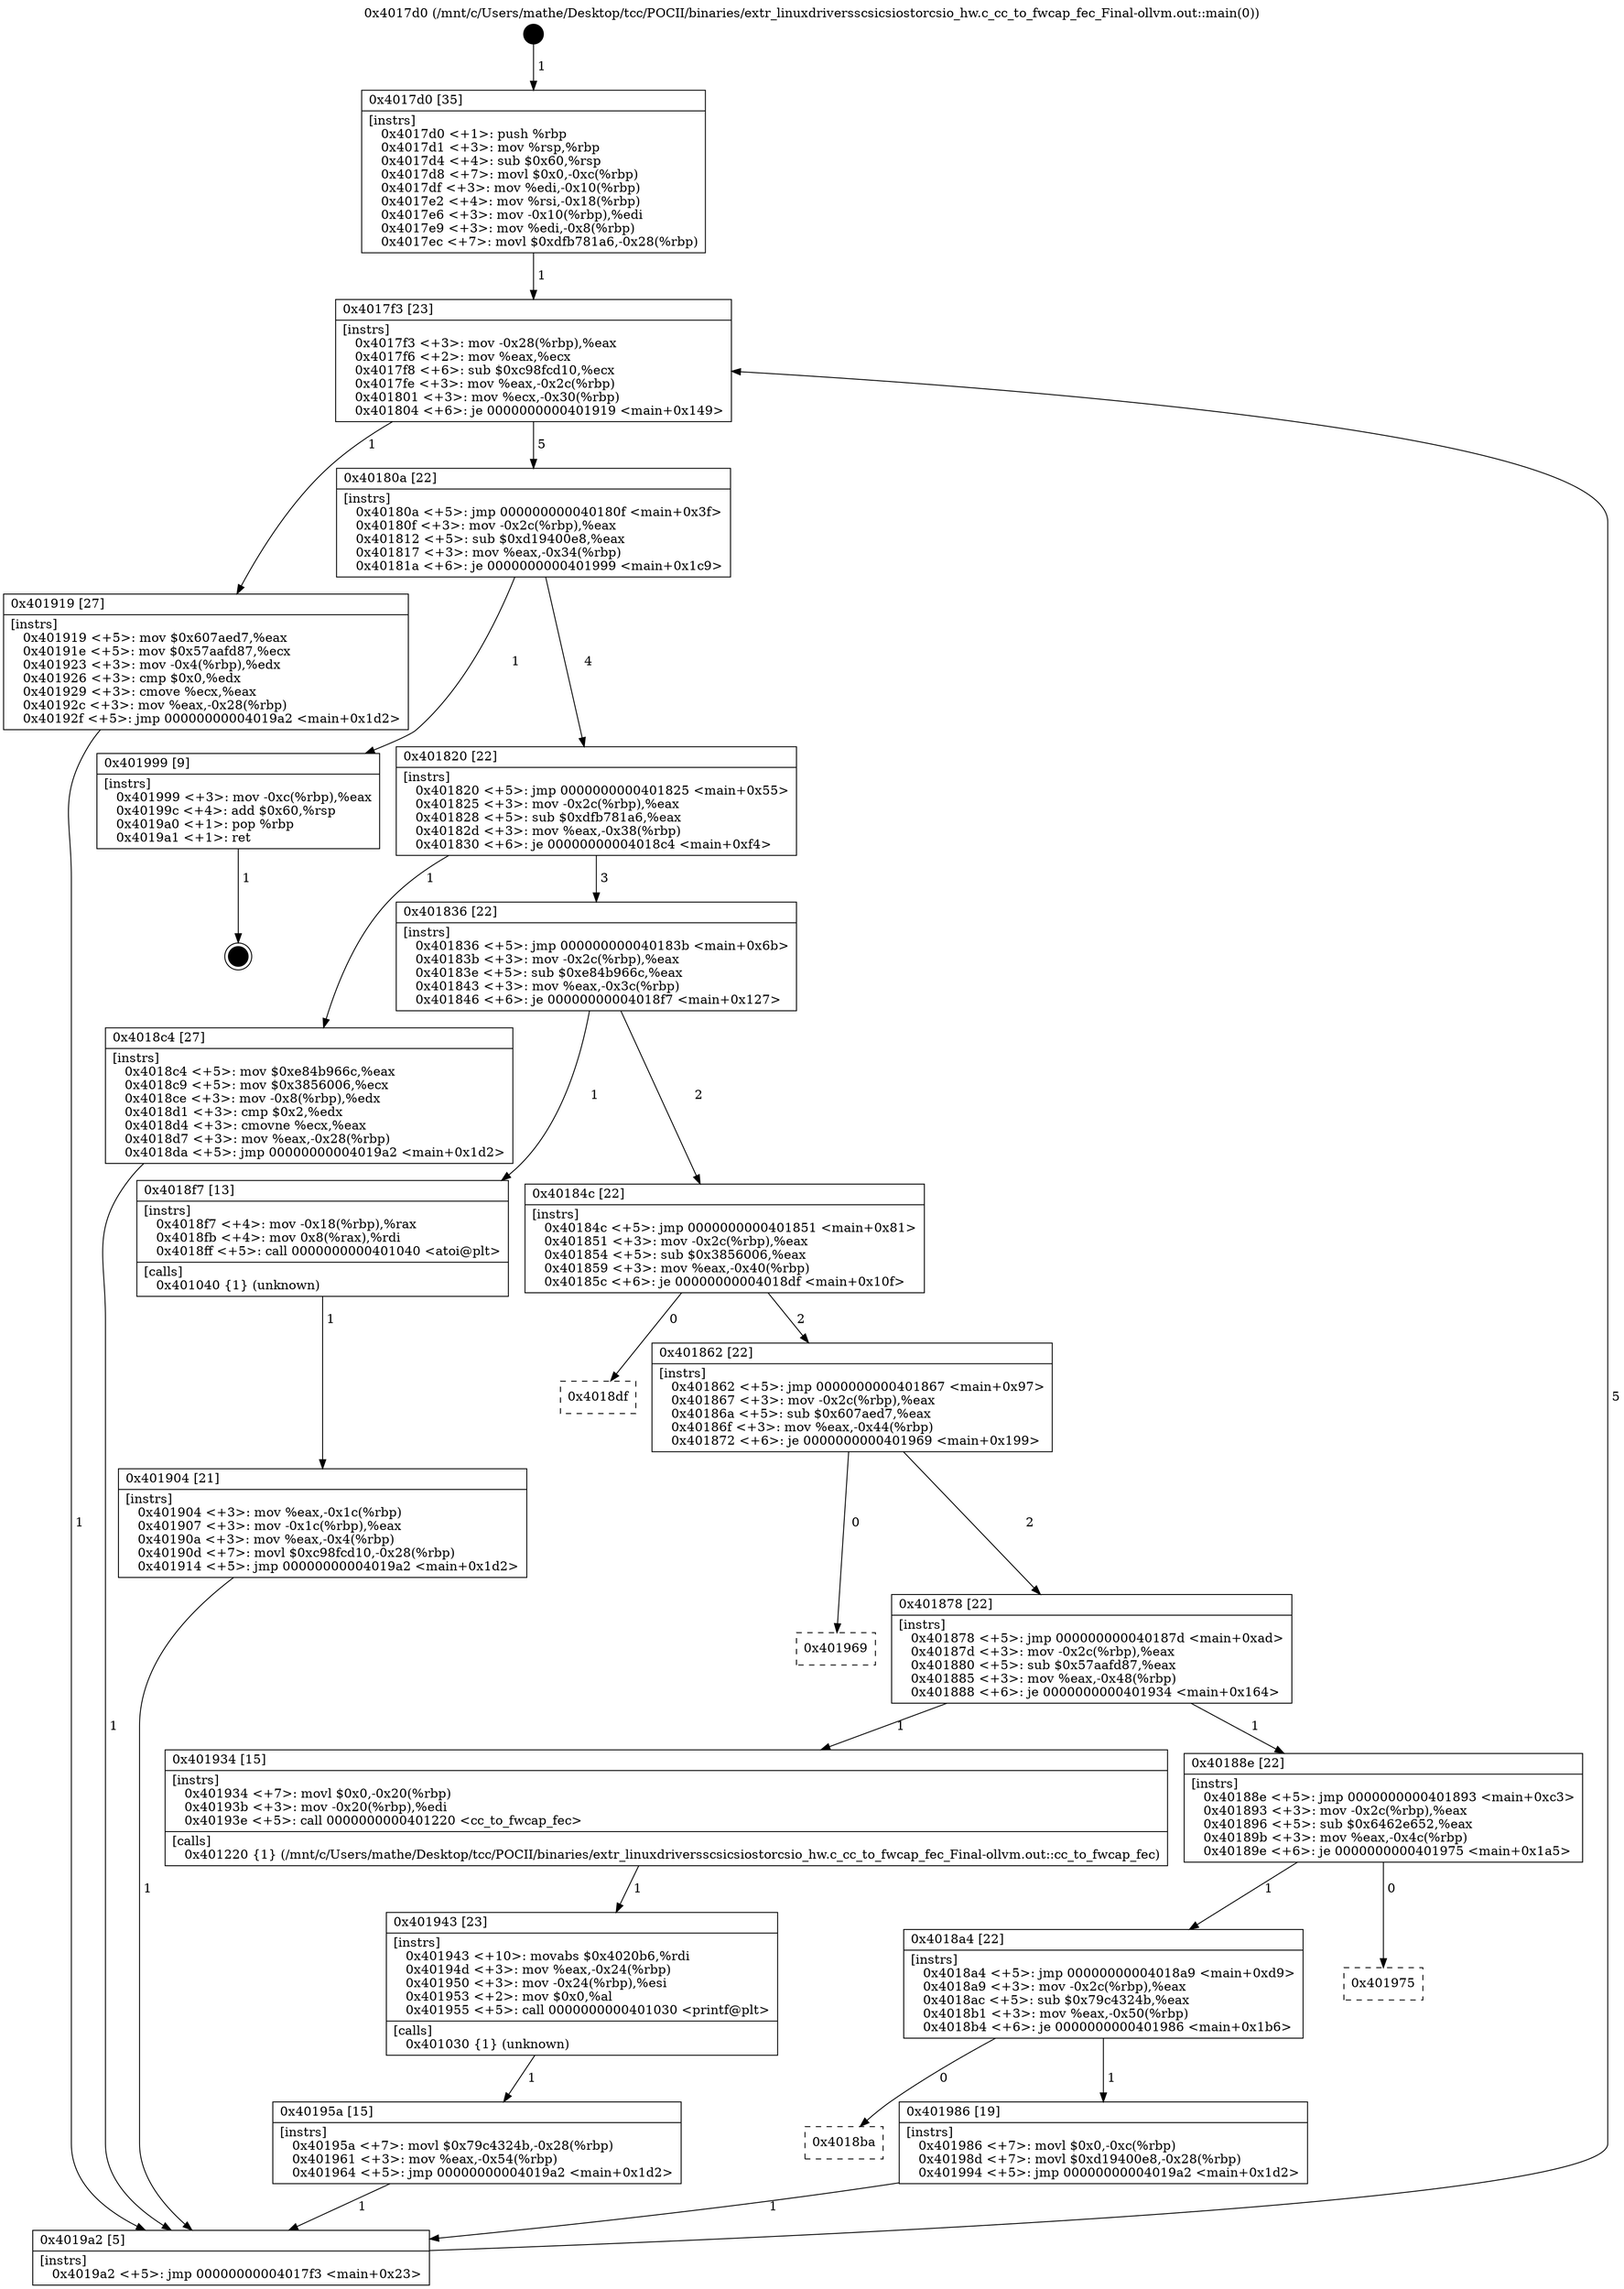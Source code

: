 digraph "0x4017d0" {
  label = "0x4017d0 (/mnt/c/Users/mathe/Desktop/tcc/POCII/binaries/extr_linuxdriversscsicsiostorcsio_hw.c_cc_to_fwcap_fec_Final-ollvm.out::main(0))"
  labelloc = "t"
  node[shape=record]

  Entry [label="",width=0.3,height=0.3,shape=circle,fillcolor=black,style=filled]
  "0x4017f3" [label="{
     0x4017f3 [23]\l
     | [instrs]\l
     &nbsp;&nbsp;0x4017f3 \<+3\>: mov -0x28(%rbp),%eax\l
     &nbsp;&nbsp;0x4017f6 \<+2\>: mov %eax,%ecx\l
     &nbsp;&nbsp;0x4017f8 \<+6\>: sub $0xc98fcd10,%ecx\l
     &nbsp;&nbsp;0x4017fe \<+3\>: mov %eax,-0x2c(%rbp)\l
     &nbsp;&nbsp;0x401801 \<+3\>: mov %ecx,-0x30(%rbp)\l
     &nbsp;&nbsp;0x401804 \<+6\>: je 0000000000401919 \<main+0x149\>\l
  }"]
  "0x401919" [label="{
     0x401919 [27]\l
     | [instrs]\l
     &nbsp;&nbsp;0x401919 \<+5\>: mov $0x607aed7,%eax\l
     &nbsp;&nbsp;0x40191e \<+5\>: mov $0x57aafd87,%ecx\l
     &nbsp;&nbsp;0x401923 \<+3\>: mov -0x4(%rbp),%edx\l
     &nbsp;&nbsp;0x401926 \<+3\>: cmp $0x0,%edx\l
     &nbsp;&nbsp;0x401929 \<+3\>: cmove %ecx,%eax\l
     &nbsp;&nbsp;0x40192c \<+3\>: mov %eax,-0x28(%rbp)\l
     &nbsp;&nbsp;0x40192f \<+5\>: jmp 00000000004019a2 \<main+0x1d2\>\l
  }"]
  "0x40180a" [label="{
     0x40180a [22]\l
     | [instrs]\l
     &nbsp;&nbsp;0x40180a \<+5\>: jmp 000000000040180f \<main+0x3f\>\l
     &nbsp;&nbsp;0x40180f \<+3\>: mov -0x2c(%rbp),%eax\l
     &nbsp;&nbsp;0x401812 \<+5\>: sub $0xd19400e8,%eax\l
     &nbsp;&nbsp;0x401817 \<+3\>: mov %eax,-0x34(%rbp)\l
     &nbsp;&nbsp;0x40181a \<+6\>: je 0000000000401999 \<main+0x1c9\>\l
  }"]
  Exit [label="",width=0.3,height=0.3,shape=circle,fillcolor=black,style=filled,peripheries=2]
  "0x401999" [label="{
     0x401999 [9]\l
     | [instrs]\l
     &nbsp;&nbsp;0x401999 \<+3\>: mov -0xc(%rbp),%eax\l
     &nbsp;&nbsp;0x40199c \<+4\>: add $0x60,%rsp\l
     &nbsp;&nbsp;0x4019a0 \<+1\>: pop %rbp\l
     &nbsp;&nbsp;0x4019a1 \<+1\>: ret\l
  }"]
  "0x401820" [label="{
     0x401820 [22]\l
     | [instrs]\l
     &nbsp;&nbsp;0x401820 \<+5\>: jmp 0000000000401825 \<main+0x55\>\l
     &nbsp;&nbsp;0x401825 \<+3\>: mov -0x2c(%rbp),%eax\l
     &nbsp;&nbsp;0x401828 \<+5\>: sub $0xdfb781a6,%eax\l
     &nbsp;&nbsp;0x40182d \<+3\>: mov %eax,-0x38(%rbp)\l
     &nbsp;&nbsp;0x401830 \<+6\>: je 00000000004018c4 \<main+0xf4\>\l
  }"]
  "0x4018ba" [label="{
     0x4018ba\l
  }", style=dashed]
  "0x4018c4" [label="{
     0x4018c4 [27]\l
     | [instrs]\l
     &nbsp;&nbsp;0x4018c4 \<+5\>: mov $0xe84b966c,%eax\l
     &nbsp;&nbsp;0x4018c9 \<+5\>: mov $0x3856006,%ecx\l
     &nbsp;&nbsp;0x4018ce \<+3\>: mov -0x8(%rbp),%edx\l
     &nbsp;&nbsp;0x4018d1 \<+3\>: cmp $0x2,%edx\l
     &nbsp;&nbsp;0x4018d4 \<+3\>: cmovne %ecx,%eax\l
     &nbsp;&nbsp;0x4018d7 \<+3\>: mov %eax,-0x28(%rbp)\l
     &nbsp;&nbsp;0x4018da \<+5\>: jmp 00000000004019a2 \<main+0x1d2\>\l
  }"]
  "0x401836" [label="{
     0x401836 [22]\l
     | [instrs]\l
     &nbsp;&nbsp;0x401836 \<+5\>: jmp 000000000040183b \<main+0x6b\>\l
     &nbsp;&nbsp;0x40183b \<+3\>: mov -0x2c(%rbp),%eax\l
     &nbsp;&nbsp;0x40183e \<+5\>: sub $0xe84b966c,%eax\l
     &nbsp;&nbsp;0x401843 \<+3\>: mov %eax,-0x3c(%rbp)\l
     &nbsp;&nbsp;0x401846 \<+6\>: je 00000000004018f7 \<main+0x127\>\l
  }"]
  "0x4019a2" [label="{
     0x4019a2 [5]\l
     | [instrs]\l
     &nbsp;&nbsp;0x4019a2 \<+5\>: jmp 00000000004017f3 \<main+0x23\>\l
  }"]
  "0x4017d0" [label="{
     0x4017d0 [35]\l
     | [instrs]\l
     &nbsp;&nbsp;0x4017d0 \<+1\>: push %rbp\l
     &nbsp;&nbsp;0x4017d1 \<+3\>: mov %rsp,%rbp\l
     &nbsp;&nbsp;0x4017d4 \<+4\>: sub $0x60,%rsp\l
     &nbsp;&nbsp;0x4017d8 \<+7\>: movl $0x0,-0xc(%rbp)\l
     &nbsp;&nbsp;0x4017df \<+3\>: mov %edi,-0x10(%rbp)\l
     &nbsp;&nbsp;0x4017e2 \<+4\>: mov %rsi,-0x18(%rbp)\l
     &nbsp;&nbsp;0x4017e6 \<+3\>: mov -0x10(%rbp),%edi\l
     &nbsp;&nbsp;0x4017e9 \<+3\>: mov %edi,-0x8(%rbp)\l
     &nbsp;&nbsp;0x4017ec \<+7\>: movl $0xdfb781a6,-0x28(%rbp)\l
  }"]
  "0x401986" [label="{
     0x401986 [19]\l
     | [instrs]\l
     &nbsp;&nbsp;0x401986 \<+7\>: movl $0x0,-0xc(%rbp)\l
     &nbsp;&nbsp;0x40198d \<+7\>: movl $0xd19400e8,-0x28(%rbp)\l
     &nbsp;&nbsp;0x401994 \<+5\>: jmp 00000000004019a2 \<main+0x1d2\>\l
  }"]
  "0x4018f7" [label="{
     0x4018f7 [13]\l
     | [instrs]\l
     &nbsp;&nbsp;0x4018f7 \<+4\>: mov -0x18(%rbp),%rax\l
     &nbsp;&nbsp;0x4018fb \<+4\>: mov 0x8(%rax),%rdi\l
     &nbsp;&nbsp;0x4018ff \<+5\>: call 0000000000401040 \<atoi@plt\>\l
     | [calls]\l
     &nbsp;&nbsp;0x401040 \{1\} (unknown)\l
  }"]
  "0x40184c" [label="{
     0x40184c [22]\l
     | [instrs]\l
     &nbsp;&nbsp;0x40184c \<+5\>: jmp 0000000000401851 \<main+0x81\>\l
     &nbsp;&nbsp;0x401851 \<+3\>: mov -0x2c(%rbp),%eax\l
     &nbsp;&nbsp;0x401854 \<+5\>: sub $0x3856006,%eax\l
     &nbsp;&nbsp;0x401859 \<+3\>: mov %eax,-0x40(%rbp)\l
     &nbsp;&nbsp;0x40185c \<+6\>: je 00000000004018df \<main+0x10f\>\l
  }"]
  "0x401904" [label="{
     0x401904 [21]\l
     | [instrs]\l
     &nbsp;&nbsp;0x401904 \<+3\>: mov %eax,-0x1c(%rbp)\l
     &nbsp;&nbsp;0x401907 \<+3\>: mov -0x1c(%rbp),%eax\l
     &nbsp;&nbsp;0x40190a \<+3\>: mov %eax,-0x4(%rbp)\l
     &nbsp;&nbsp;0x40190d \<+7\>: movl $0xc98fcd10,-0x28(%rbp)\l
     &nbsp;&nbsp;0x401914 \<+5\>: jmp 00000000004019a2 \<main+0x1d2\>\l
  }"]
  "0x4018a4" [label="{
     0x4018a4 [22]\l
     | [instrs]\l
     &nbsp;&nbsp;0x4018a4 \<+5\>: jmp 00000000004018a9 \<main+0xd9\>\l
     &nbsp;&nbsp;0x4018a9 \<+3\>: mov -0x2c(%rbp),%eax\l
     &nbsp;&nbsp;0x4018ac \<+5\>: sub $0x79c4324b,%eax\l
     &nbsp;&nbsp;0x4018b1 \<+3\>: mov %eax,-0x50(%rbp)\l
     &nbsp;&nbsp;0x4018b4 \<+6\>: je 0000000000401986 \<main+0x1b6\>\l
  }"]
  "0x4018df" [label="{
     0x4018df\l
  }", style=dashed]
  "0x401862" [label="{
     0x401862 [22]\l
     | [instrs]\l
     &nbsp;&nbsp;0x401862 \<+5\>: jmp 0000000000401867 \<main+0x97\>\l
     &nbsp;&nbsp;0x401867 \<+3\>: mov -0x2c(%rbp),%eax\l
     &nbsp;&nbsp;0x40186a \<+5\>: sub $0x607aed7,%eax\l
     &nbsp;&nbsp;0x40186f \<+3\>: mov %eax,-0x44(%rbp)\l
     &nbsp;&nbsp;0x401872 \<+6\>: je 0000000000401969 \<main+0x199\>\l
  }"]
  "0x401975" [label="{
     0x401975\l
  }", style=dashed]
  "0x401969" [label="{
     0x401969\l
  }", style=dashed]
  "0x401878" [label="{
     0x401878 [22]\l
     | [instrs]\l
     &nbsp;&nbsp;0x401878 \<+5\>: jmp 000000000040187d \<main+0xad\>\l
     &nbsp;&nbsp;0x40187d \<+3\>: mov -0x2c(%rbp),%eax\l
     &nbsp;&nbsp;0x401880 \<+5\>: sub $0x57aafd87,%eax\l
     &nbsp;&nbsp;0x401885 \<+3\>: mov %eax,-0x48(%rbp)\l
     &nbsp;&nbsp;0x401888 \<+6\>: je 0000000000401934 \<main+0x164\>\l
  }"]
  "0x40195a" [label="{
     0x40195a [15]\l
     | [instrs]\l
     &nbsp;&nbsp;0x40195a \<+7\>: movl $0x79c4324b,-0x28(%rbp)\l
     &nbsp;&nbsp;0x401961 \<+3\>: mov %eax,-0x54(%rbp)\l
     &nbsp;&nbsp;0x401964 \<+5\>: jmp 00000000004019a2 \<main+0x1d2\>\l
  }"]
  "0x401934" [label="{
     0x401934 [15]\l
     | [instrs]\l
     &nbsp;&nbsp;0x401934 \<+7\>: movl $0x0,-0x20(%rbp)\l
     &nbsp;&nbsp;0x40193b \<+3\>: mov -0x20(%rbp),%edi\l
     &nbsp;&nbsp;0x40193e \<+5\>: call 0000000000401220 \<cc_to_fwcap_fec\>\l
     | [calls]\l
     &nbsp;&nbsp;0x401220 \{1\} (/mnt/c/Users/mathe/Desktop/tcc/POCII/binaries/extr_linuxdriversscsicsiostorcsio_hw.c_cc_to_fwcap_fec_Final-ollvm.out::cc_to_fwcap_fec)\l
  }"]
  "0x40188e" [label="{
     0x40188e [22]\l
     | [instrs]\l
     &nbsp;&nbsp;0x40188e \<+5\>: jmp 0000000000401893 \<main+0xc3\>\l
     &nbsp;&nbsp;0x401893 \<+3\>: mov -0x2c(%rbp),%eax\l
     &nbsp;&nbsp;0x401896 \<+5\>: sub $0x6462e652,%eax\l
     &nbsp;&nbsp;0x40189b \<+3\>: mov %eax,-0x4c(%rbp)\l
     &nbsp;&nbsp;0x40189e \<+6\>: je 0000000000401975 \<main+0x1a5\>\l
  }"]
  "0x401943" [label="{
     0x401943 [23]\l
     | [instrs]\l
     &nbsp;&nbsp;0x401943 \<+10\>: movabs $0x4020b6,%rdi\l
     &nbsp;&nbsp;0x40194d \<+3\>: mov %eax,-0x24(%rbp)\l
     &nbsp;&nbsp;0x401950 \<+3\>: mov -0x24(%rbp),%esi\l
     &nbsp;&nbsp;0x401953 \<+2\>: mov $0x0,%al\l
     &nbsp;&nbsp;0x401955 \<+5\>: call 0000000000401030 \<printf@plt\>\l
     | [calls]\l
     &nbsp;&nbsp;0x401030 \{1\} (unknown)\l
  }"]
  Entry -> "0x4017d0" [label=" 1"]
  "0x4017f3" -> "0x401919" [label=" 1"]
  "0x4017f3" -> "0x40180a" [label=" 5"]
  "0x401999" -> Exit [label=" 1"]
  "0x40180a" -> "0x401999" [label=" 1"]
  "0x40180a" -> "0x401820" [label=" 4"]
  "0x401986" -> "0x4019a2" [label=" 1"]
  "0x401820" -> "0x4018c4" [label=" 1"]
  "0x401820" -> "0x401836" [label=" 3"]
  "0x4018c4" -> "0x4019a2" [label=" 1"]
  "0x4017d0" -> "0x4017f3" [label=" 1"]
  "0x4019a2" -> "0x4017f3" [label=" 5"]
  "0x4018a4" -> "0x4018ba" [label=" 0"]
  "0x401836" -> "0x4018f7" [label=" 1"]
  "0x401836" -> "0x40184c" [label=" 2"]
  "0x4018f7" -> "0x401904" [label=" 1"]
  "0x401904" -> "0x4019a2" [label=" 1"]
  "0x401919" -> "0x4019a2" [label=" 1"]
  "0x4018a4" -> "0x401986" [label=" 1"]
  "0x40184c" -> "0x4018df" [label=" 0"]
  "0x40184c" -> "0x401862" [label=" 2"]
  "0x40188e" -> "0x4018a4" [label=" 1"]
  "0x401862" -> "0x401969" [label=" 0"]
  "0x401862" -> "0x401878" [label=" 2"]
  "0x40188e" -> "0x401975" [label=" 0"]
  "0x401878" -> "0x401934" [label=" 1"]
  "0x401878" -> "0x40188e" [label=" 1"]
  "0x401934" -> "0x401943" [label=" 1"]
  "0x401943" -> "0x40195a" [label=" 1"]
  "0x40195a" -> "0x4019a2" [label=" 1"]
}
